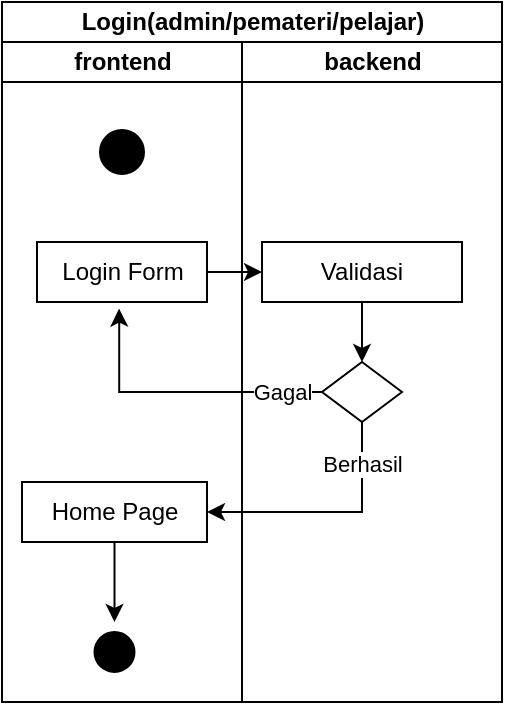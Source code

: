 <mxfile version="24.4.0" type="device">
  <diagram name="Page-1" id="BxDvggatVfIMBpYUd4Ra">
    <mxGraphModel dx="1364" dy="843" grid="1" gridSize="10" guides="1" tooltips="1" connect="1" arrows="1" fold="1" page="1" pageScale="1" pageWidth="850" pageHeight="1100" math="0" shadow="0">
      <root>
        <mxCell id="0" />
        <mxCell id="1" parent="0" />
        <mxCell id="ZaI5GNJCM0H7dVqz7kN7-1" value="Login(admin/pemateri/pelajar)" style="swimlane;childLayout=stackLayout;resizeParent=1;resizeParentMax=0;startSize=20;html=1;" parent="1" vertex="1">
          <mxGeometry x="190.0" y="50" width="250" height="350" as="geometry" />
        </mxCell>
        <mxCell id="ZaI5GNJCM0H7dVqz7kN7-2" value="frontend" style="swimlane;startSize=20;html=1;" parent="ZaI5GNJCM0H7dVqz7kN7-1" vertex="1">
          <mxGeometry y="20" width="120" height="330" as="geometry" />
        </mxCell>
        <mxCell id="ZaI5GNJCM0H7dVqz7kN7-3" value="" style="ellipse;html=1;shape=startState;strokeColor=#000000;fillColor=#000000;" parent="ZaI5GNJCM0H7dVqz7kN7-2" vertex="1">
          <mxGeometry x="45.0" y="40" width="30" height="30" as="geometry" />
        </mxCell>
        <mxCell id="ZaI5GNJCM0H7dVqz7kN7-4" value="" style="edgeStyle=orthogonalEdgeStyle;html=1;verticalAlign=bottom;endArrow=open;endSize=8;rounded=0;strokeColor=#FFFFFF;" parent="ZaI5GNJCM0H7dVqz7kN7-2" source="ZaI5GNJCM0H7dVqz7kN7-3" edge="1">
          <mxGeometry relative="1" as="geometry">
            <mxPoint x="60.0" y="100" as="targetPoint" />
          </mxGeometry>
        </mxCell>
        <mxCell id="ZaI5GNJCM0H7dVqz7kN7-5" value="Login Form" style="html=1;whiteSpace=wrap;" parent="ZaI5GNJCM0H7dVqz7kN7-2" vertex="1">
          <mxGeometry x="17.5" y="100" width="85" height="30" as="geometry" />
        </mxCell>
        <mxCell id="ZaI5GNJCM0H7dVqz7kN7-6" value="Home Page" style="html=1;whiteSpace=wrap;" parent="ZaI5GNJCM0H7dVqz7kN7-2" vertex="1">
          <mxGeometry x="10" y="220" width="92.5" height="30" as="geometry" />
        </mxCell>
        <mxCell id="ZaI5GNJCM0H7dVqz7kN7-7" value="" style="ellipse;html=1;shape=endState;fillColor=#000000;strokeColor=#FFFFFF;" parent="ZaI5GNJCM0H7dVqz7kN7-2" vertex="1">
          <mxGeometry x="41.25" y="290" width="30" height="30" as="geometry" />
        </mxCell>
        <mxCell id="ZaI5GNJCM0H7dVqz7kN7-8" style="edgeStyle=orthogonalEdgeStyle;rounded=0;orthogonalLoop=1;jettySize=auto;html=1;exitX=0.5;exitY=1;exitDx=0;exitDy=0;entryX=0.5;entryY=0;entryDx=0;entryDy=0;" parent="ZaI5GNJCM0H7dVqz7kN7-2" source="ZaI5GNJCM0H7dVqz7kN7-6" target="ZaI5GNJCM0H7dVqz7kN7-7" edge="1">
          <mxGeometry relative="1" as="geometry" />
        </mxCell>
        <mxCell id="ZaI5GNJCM0H7dVqz7kN7-9" value="backend" style="swimlane;startSize=20;html=1;" parent="ZaI5GNJCM0H7dVqz7kN7-1" vertex="1">
          <mxGeometry x="120" y="20" width="130" height="330" as="geometry" />
        </mxCell>
        <mxCell id="ZaI5GNJCM0H7dVqz7kN7-10" style="edgeStyle=orthogonalEdgeStyle;rounded=0;orthogonalLoop=1;jettySize=auto;html=1;exitX=0.5;exitY=1;exitDx=0;exitDy=0;entryX=0.5;entryY=0;entryDx=0;entryDy=0;" parent="ZaI5GNJCM0H7dVqz7kN7-9" source="ZaI5GNJCM0H7dVqz7kN7-11" target="ZaI5GNJCM0H7dVqz7kN7-14" edge="1">
          <mxGeometry relative="1" as="geometry" />
        </mxCell>
        <mxCell id="ZaI5GNJCM0H7dVqz7kN7-11" value="Validasi" style="html=1;whiteSpace=wrap;" parent="ZaI5GNJCM0H7dVqz7kN7-9" vertex="1">
          <mxGeometry x="10" y="100" width="100" height="30" as="geometry" />
        </mxCell>
        <mxCell id="ZaI5GNJCM0H7dVqz7kN7-14" value="" style="rhombus;whiteSpace=wrap;html=1;" parent="ZaI5GNJCM0H7dVqz7kN7-9" vertex="1">
          <mxGeometry x="40" y="160" width="40" height="30" as="geometry" />
        </mxCell>
        <mxCell id="ZaI5GNJCM0H7dVqz7kN7-30" style="edgeStyle=orthogonalEdgeStyle;rounded=0;orthogonalLoop=1;jettySize=auto;html=1;exitX=0;exitY=0.5;exitDx=0;exitDy=0;entryX=0.483;entryY=1.11;entryDx=0;entryDy=0;entryPerimeter=0;" parent="ZaI5GNJCM0H7dVqz7kN7-1" source="ZaI5GNJCM0H7dVqz7kN7-14" target="ZaI5GNJCM0H7dVqz7kN7-5" edge="1">
          <mxGeometry relative="1" as="geometry" />
        </mxCell>
        <mxCell id="ZaI5GNJCM0H7dVqz7kN7-31" value="Gagal" style="edgeLabel;html=1;align=center;verticalAlign=middle;resizable=0;points=[];" parent="ZaI5GNJCM0H7dVqz7kN7-30" vertex="1" connectable="0">
          <mxGeometry x="0.018" y="-1" relative="1" as="geometry">
            <mxPoint x="53" y="1" as="offset" />
          </mxGeometry>
        </mxCell>
        <mxCell id="ZaI5GNJCM0H7dVqz7kN7-42" style="edgeStyle=orthogonalEdgeStyle;rounded=0;orthogonalLoop=1;jettySize=auto;html=1;exitX=1;exitY=0.5;exitDx=0;exitDy=0;entryX=0;entryY=0.5;entryDx=0;entryDy=0;" parent="ZaI5GNJCM0H7dVqz7kN7-1" source="ZaI5GNJCM0H7dVqz7kN7-5" target="ZaI5GNJCM0H7dVqz7kN7-11" edge="1">
          <mxGeometry relative="1" as="geometry" />
        </mxCell>
        <mxCell id="ZaI5GNJCM0H7dVqz7kN7-12" style="edgeStyle=orthogonalEdgeStyle;rounded=0;orthogonalLoop=1;jettySize=auto;html=1;exitX=0.5;exitY=1;exitDx=0;exitDy=0;entryX=1;entryY=0.5;entryDx=0;entryDy=0;" parent="ZaI5GNJCM0H7dVqz7kN7-1" source="ZaI5GNJCM0H7dVqz7kN7-14" target="ZaI5GNJCM0H7dVqz7kN7-6" edge="1">
          <mxGeometry relative="1" as="geometry">
            <mxPoint x="180.0" y="250" as="targetPoint" />
          </mxGeometry>
        </mxCell>
        <mxCell id="ZaI5GNJCM0H7dVqz7kN7-13" value="Berhasil" style="edgeLabel;html=1;align=center;verticalAlign=middle;resizable=0;points=[];" parent="ZaI5GNJCM0H7dVqz7kN7-12" vertex="1" connectable="0">
          <mxGeometry x="-0.485" y="1" relative="1" as="geometry">
            <mxPoint x="-1" y="-11" as="offset" />
          </mxGeometry>
        </mxCell>
      </root>
    </mxGraphModel>
  </diagram>
</mxfile>
